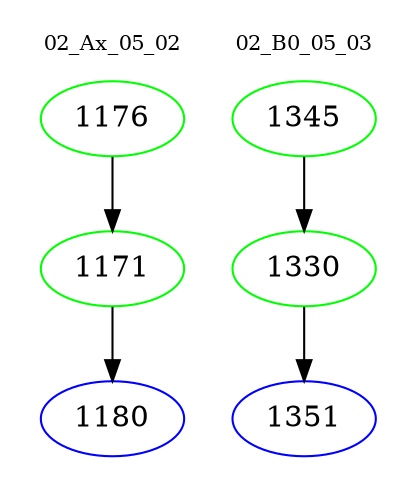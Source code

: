 digraph{
subgraph cluster_0 {
color = white
label = "02_Ax_05_02";
fontsize=10;
T0_1176 [label="1176", color="green"]
T0_1176 -> T0_1171 [color="black"]
T0_1171 [label="1171", color="green"]
T0_1171 -> T0_1180 [color="black"]
T0_1180 [label="1180", color="blue"]
}
subgraph cluster_1 {
color = white
label = "02_B0_05_03";
fontsize=10;
T1_1345 [label="1345", color="green"]
T1_1345 -> T1_1330 [color="black"]
T1_1330 [label="1330", color="green"]
T1_1330 -> T1_1351 [color="black"]
T1_1351 [label="1351", color="blue"]
}
}
